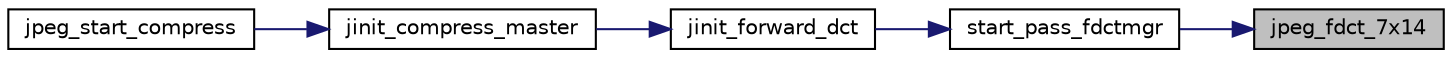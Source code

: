 digraph "jpeg_fdct_7x14"
{
 // LATEX_PDF_SIZE
  bgcolor="transparent";
  edge [fontname="Helvetica",fontsize="10",labelfontname="Helvetica",labelfontsize="10"];
  node [fontname="Helvetica",fontsize="10",shape=record];
  rankdir="RL";
  Node157 [label="jpeg_fdct_7x14",height=0.2,width=0.4,color="black", fillcolor="grey75", style="filled", fontcolor="black",tooltip=" "];
  Node157 -> Node158 [dir="back",color="midnightblue",fontsize="10",style="solid",fontname="Helvetica"];
  Node158 [label="start_pass_fdctmgr",height=0.2,width=0.4,color="black",URL="$jcdctmgr_8c.html#a909c98d4298fb13a7deba29ff28529f0",tooltip=" "];
  Node158 -> Node159 [dir="back",color="midnightblue",fontsize="10",style="solid",fontname="Helvetica"];
  Node159 [label="jinit_forward_dct",height=0.2,width=0.4,color="black",URL="$jcdctmgr_8c.html#a5ef01444bb5e9364b2e5c5c956209a07",tooltip=" "];
  Node159 -> Node160 [dir="back",color="midnightblue",fontsize="10",style="solid",fontname="Helvetica"];
  Node160 [label="jinit_compress_master",height=0.2,width=0.4,color="black",URL="$jcinit_8c.html#a9b434908559c6849283fcac944250b3b",tooltip=" "];
  Node160 -> Node161 [dir="back",color="midnightblue",fontsize="10",style="solid",fontname="Helvetica"];
  Node161 [label="jpeg_start_compress",height=0.2,width=0.4,color="black",URL="$jcapistd_8c.html#aacff7627af44bc9457601ba15577162d",tooltip=" "];
}
